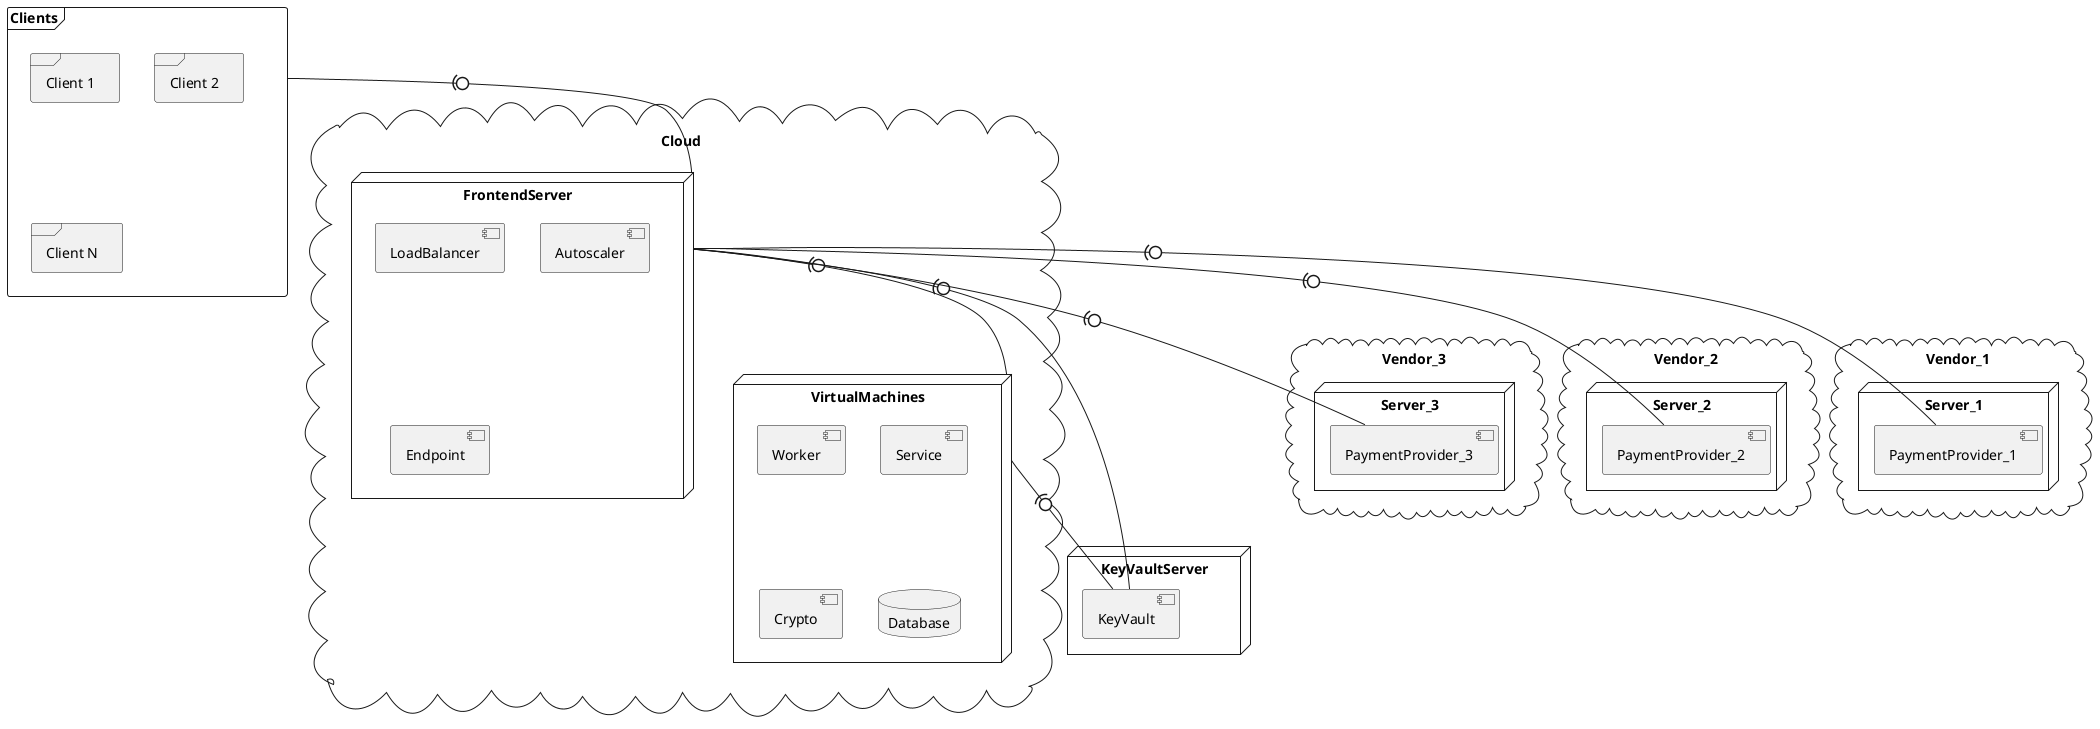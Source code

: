 @startuml

together {
    frame Clients {
        frame cl_1 [
            Client 1
        ]
        frame cl_2 [
            Client 2
        ]
        frame cl_n [
            Client N
        ]
    }
    
    node KeyVaultServer {
        component KeyVault
    }

    cloud Cloud {
        node VirtualMachines {
            component Worker
            component Service
            component Crypto
            database Database
        }

        node FrontendServer {
            component LoadBalancer
            component Autoscaler
            component Endpoint
            component Crypto
        }

        FrontendServer -(0- VirtualMachines
    }
    
    FrontendServer -(0- KeyVault
    VirtualMachines -(0- KeyVault
}

together {
    cloud Vendor_1 {
        node Server_1 {
            component PaymentProvider_1
        }
    }

    cloud Vendor_2 {
        node Server_2 {
            component PaymentProvider_2
        }
    }

    cloud Vendor_3 {
        node Server_3 {
            component PaymentProvider_3
        }
    }
}

Clients -(0- FrontendServer
FrontendServer -(0- PaymentProvider_1
FrontendServer -(0- PaymentProvider_2
FrontendServer -(0- PaymentProvider_3
@enduml